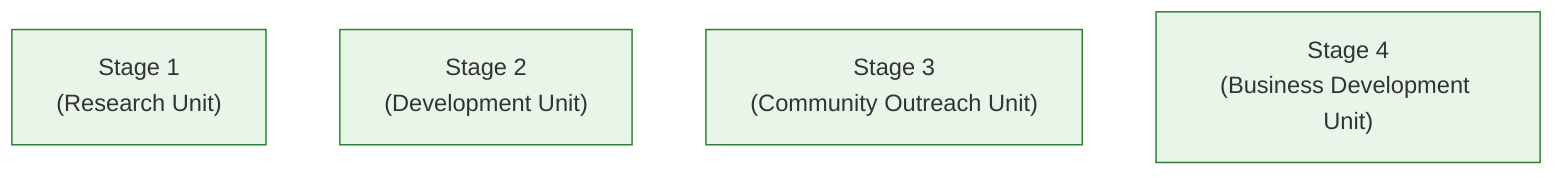 graph TD;
    stage_1["Stage 1<br/>(Research Unit)"]
    style stage_1 fill:#e8f5e9,stroke:#2e7d32,stroke-width:1px
    stage_2["Stage 2<br/>(Development Unit)"]
    style stage_2 fill:#e8f5e9,stroke:#2e7d32,stroke-width:1px
    stage_3["Stage 3<br/>(Community Outreach Unit)"]
    style stage_3 fill:#e8f5e9,stroke:#2e7d32,stroke-width:1px
    stage_4["Stage 4<br/>(Business Development Unit)"]
    style stage_4 fill:#e8f5e9,stroke:#2e7d32,stroke-width:1px